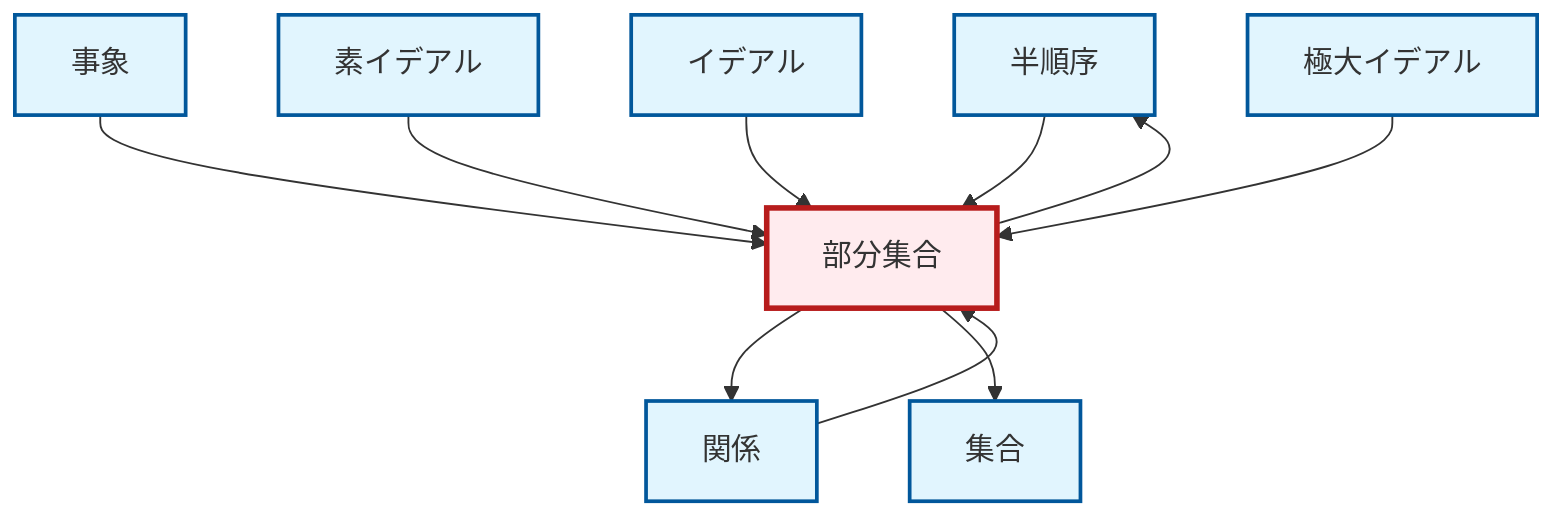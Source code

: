 graph TD
    classDef definition fill:#e1f5fe,stroke:#01579b,stroke-width:2px
    classDef theorem fill:#f3e5f5,stroke:#4a148c,stroke-width:2px
    classDef axiom fill:#fff3e0,stroke:#e65100,stroke-width:2px
    classDef example fill:#e8f5e9,stroke:#1b5e20,stroke-width:2px
    classDef current fill:#ffebee,stroke:#b71c1c,stroke-width:3px
    def-partial-order["半順序"]:::definition
    def-ideal["イデアル"]:::definition
    def-maximal-ideal["極大イデアル"]:::definition
    def-prime-ideal["素イデアル"]:::definition
    def-event["事象"]:::definition
    def-relation["関係"]:::definition
    def-subset["部分集合"]:::definition
    def-set["集合"]:::definition
    def-event --> def-subset
    def-relation --> def-subset
    def-subset --> def-relation
    def-subset --> def-set
    def-prime-ideal --> def-subset
    def-partial-order --> def-subset
    def-ideal --> def-subset
    def-maximal-ideal --> def-subset
    def-subset --> def-partial-order
    class def-subset current